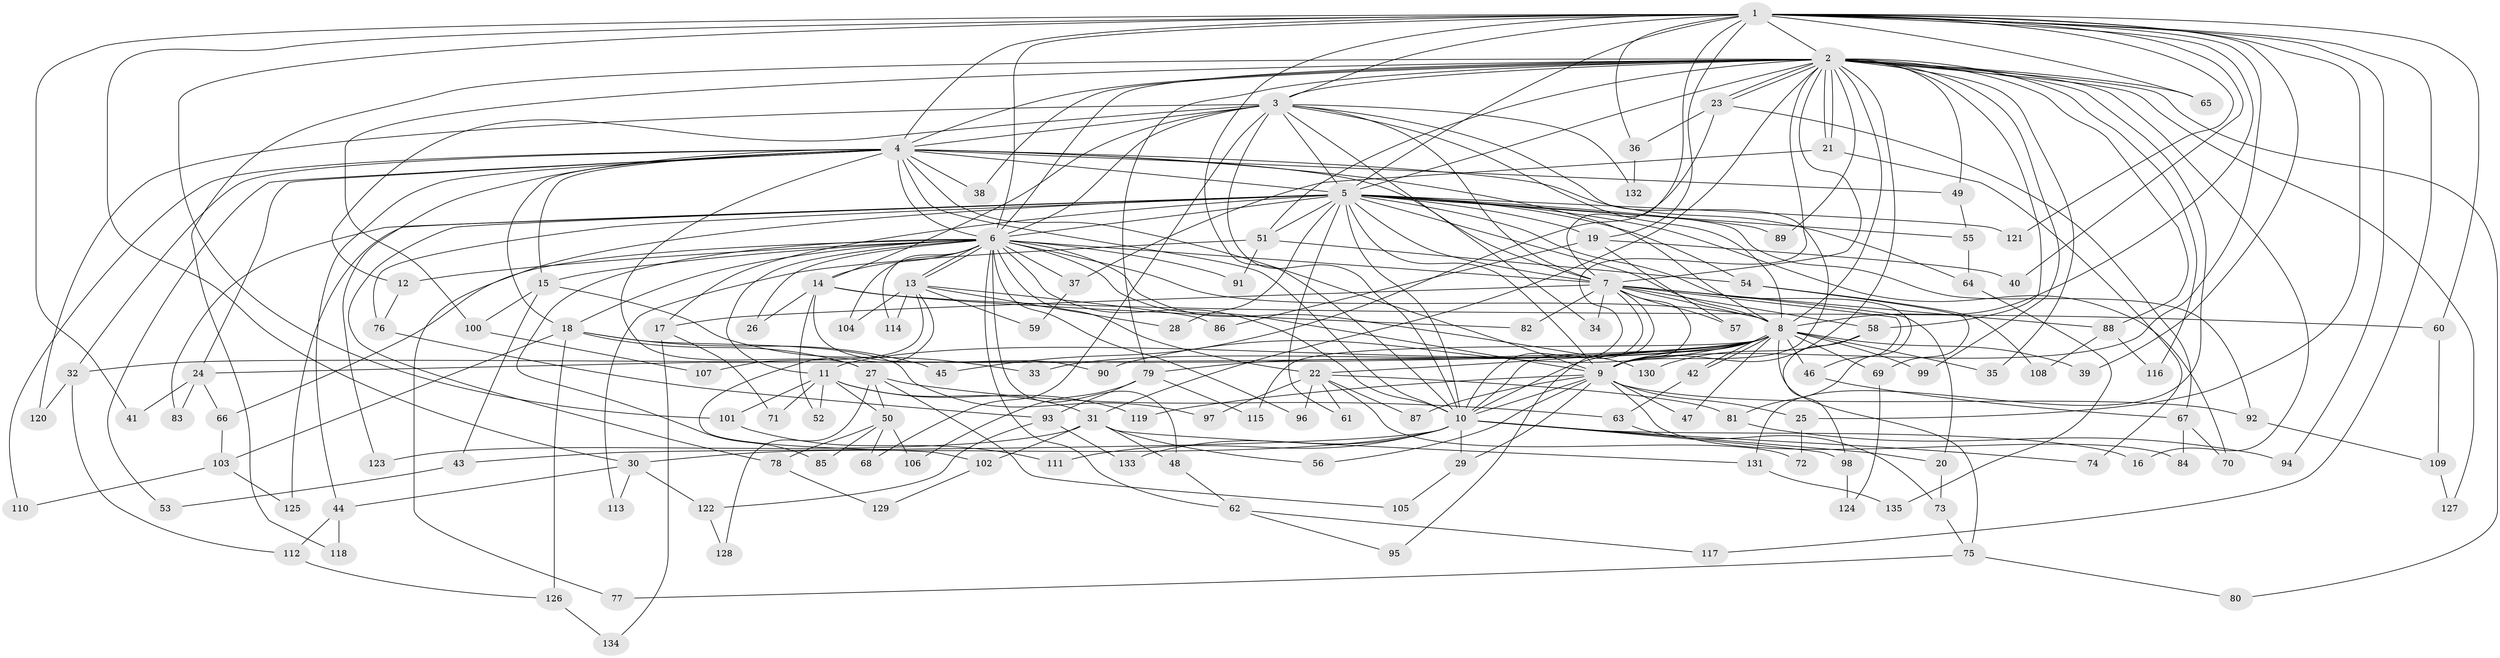 // Generated by graph-tools (version 1.1) at 2025/49/03/09/25 03:49:42]
// undirected, 135 vertices, 295 edges
graph export_dot {
graph [start="1"]
  node [color=gray90,style=filled];
  1;
  2;
  3;
  4;
  5;
  6;
  7;
  8;
  9;
  10;
  11;
  12;
  13;
  14;
  15;
  16;
  17;
  18;
  19;
  20;
  21;
  22;
  23;
  24;
  25;
  26;
  27;
  28;
  29;
  30;
  31;
  32;
  33;
  34;
  35;
  36;
  37;
  38;
  39;
  40;
  41;
  42;
  43;
  44;
  45;
  46;
  47;
  48;
  49;
  50;
  51;
  52;
  53;
  54;
  55;
  56;
  57;
  58;
  59;
  60;
  61;
  62;
  63;
  64;
  65;
  66;
  67;
  68;
  69;
  70;
  71;
  72;
  73;
  74;
  75;
  76;
  77;
  78;
  79;
  80;
  81;
  82;
  83;
  84;
  85;
  86;
  87;
  88;
  89;
  90;
  91;
  92;
  93;
  94;
  95;
  96;
  97;
  98;
  99;
  100;
  101;
  102;
  103;
  104;
  105;
  106;
  107;
  108;
  109;
  110;
  111;
  112;
  113;
  114;
  115;
  116;
  117;
  118;
  119;
  120;
  121;
  122;
  123;
  124;
  125;
  126;
  127;
  128;
  129;
  130;
  131;
  132;
  133;
  134;
  135;
  1 -- 2;
  1 -- 3;
  1 -- 4;
  1 -- 5;
  1 -- 6;
  1 -- 7;
  1 -- 8;
  1 -- 9;
  1 -- 10;
  1 -- 19;
  1 -- 25;
  1 -- 30;
  1 -- 36;
  1 -- 39;
  1 -- 40;
  1 -- 41;
  1 -- 60;
  1 -- 65;
  1 -- 94;
  1 -- 101;
  1 -- 117;
  1 -- 121;
  2 -- 3;
  2 -- 4;
  2 -- 5;
  2 -- 6;
  2 -- 7;
  2 -- 8;
  2 -- 9;
  2 -- 10;
  2 -- 16;
  2 -- 21;
  2 -- 21;
  2 -- 23;
  2 -- 23;
  2 -- 31;
  2 -- 35;
  2 -- 38;
  2 -- 49;
  2 -- 51;
  2 -- 58;
  2 -- 65;
  2 -- 79;
  2 -- 80;
  2 -- 88;
  2 -- 89;
  2 -- 99;
  2 -- 100;
  2 -- 116;
  2 -- 118;
  2 -- 127;
  2 -- 131;
  3 -- 4;
  3 -- 5;
  3 -- 6;
  3 -- 7;
  3 -- 8;
  3 -- 9;
  3 -- 10;
  3 -- 12;
  3 -- 14;
  3 -- 34;
  3 -- 68;
  3 -- 120;
  3 -- 132;
  4 -- 5;
  4 -- 6;
  4 -- 7;
  4 -- 8;
  4 -- 9;
  4 -- 10;
  4 -- 15;
  4 -- 18;
  4 -- 24;
  4 -- 27;
  4 -- 32;
  4 -- 38;
  4 -- 44;
  4 -- 49;
  4 -- 53;
  4 -- 64;
  4 -- 110;
  4 -- 123;
  5 -- 6;
  5 -- 7;
  5 -- 8;
  5 -- 9;
  5 -- 10;
  5 -- 17;
  5 -- 19;
  5 -- 28;
  5 -- 51;
  5 -- 54;
  5 -- 55;
  5 -- 61;
  5 -- 70;
  5 -- 76;
  5 -- 77;
  5 -- 78;
  5 -- 81;
  5 -- 83;
  5 -- 89;
  5 -- 92;
  5 -- 121;
  5 -- 125;
  6 -- 7;
  6 -- 8;
  6 -- 9;
  6 -- 10;
  6 -- 11;
  6 -- 12;
  6 -- 13;
  6 -- 13;
  6 -- 14;
  6 -- 15;
  6 -- 18;
  6 -- 22;
  6 -- 26;
  6 -- 37;
  6 -- 48;
  6 -- 62;
  6 -- 66;
  6 -- 85;
  6 -- 91;
  6 -- 96;
  6 -- 104;
  6 -- 114;
  6 -- 130;
  7 -- 8;
  7 -- 9;
  7 -- 10;
  7 -- 17;
  7 -- 20;
  7 -- 34;
  7 -- 46;
  7 -- 57;
  7 -- 58;
  7 -- 82;
  7 -- 88;
  7 -- 95;
  8 -- 9;
  8 -- 10;
  8 -- 11;
  8 -- 22;
  8 -- 24;
  8 -- 32;
  8 -- 33;
  8 -- 35;
  8 -- 39;
  8 -- 42;
  8 -- 42;
  8 -- 46;
  8 -- 47;
  8 -- 69;
  8 -- 75;
  8 -- 79;
  8 -- 90;
  8 -- 99;
  8 -- 115;
  9 -- 10;
  9 -- 25;
  9 -- 29;
  9 -- 47;
  9 -- 56;
  9 -- 84;
  9 -- 87;
  9 -- 92;
  9 -- 119;
  10 -- 16;
  10 -- 20;
  10 -- 29;
  10 -- 30;
  10 -- 43;
  10 -- 74;
  10 -- 98;
  10 -- 111;
  10 -- 133;
  11 -- 31;
  11 -- 50;
  11 -- 52;
  11 -- 71;
  11 -- 101;
  11 -- 119;
  12 -- 76;
  13 -- 28;
  13 -- 59;
  13 -- 86;
  13 -- 102;
  13 -- 104;
  13 -- 107;
  13 -- 114;
  14 -- 26;
  14 -- 52;
  14 -- 60;
  14 -- 82;
  14 -- 90;
  15 -- 33;
  15 -- 43;
  15 -- 100;
  17 -- 71;
  17 -- 134;
  18 -- 27;
  18 -- 45;
  18 -- 97;
  18 -- 103;
  18 -- 126;
  19 -- 40;
  19 -- 57;
  19 -- 86;
  20 -- 73;
  21 -- 37;
  21 -- 74;
  22 -- 61;
  22 -- 72;
  22 -- 81;
  22 -- 87;
  22 -- 96;
  22 -- 97;
  23 -- 36;
  23 -- 45;
  23 -- 67;
  24 -- 41;
  24 -- 66;
  24 -- 83;
  25 -- 72;
  27 -- 50;
  27 -- 63;
  27 -- 105;
  27 -- 128;
  29 -- 105;
  30 -- 44;
  30 -- 113;
  30 -- 122;
  31 -- 48;
  31 -- 56;
  31 -- 102;
  31 -- 123;
  31 -- 131;
  32 -- 112;
  32 -- 120;
  36 -- 132;
  37 -- 59;
  42 -- 63;
  43 -- 53;
  44 -- 112;
  44 -- 118;
  46 -- 67;
  48 -- 62;
  49 -- 55;
  50 -- 68;
  50 -- 78;
  50 -- 85;
  50 -- 106;
  51 -- 54;
  51 -- 91;
  51 -- 113;
  54 -- 69;
  54 -- 108;
  55 -- 64;
  58 -- 98;
  58 -- 130;
  60 -- 109;
  62 -- 95;
  62 -- 117;
  63 -- 73;
  64 -- 135;
  66 -- 103;
  67 -- 70;
  67 -- 84;
  69 -- 124;
  73 -- 75;
  75 -- 77;
  75 -- 80;
  76 -- 93;
  78 -- 129;
  79 -- 93;
  79 -- 106;
  79 -- 115;
  81 -- 94;
  88 -- 108;
  88 -- 116;
  92 -- 109;
  93 -- 122;
  93 -- 133;
  98 -- 124;
  100 -- 107;
  101 -- 111;
  102 -- 129;
  103 -- 110;
  103 -- 125;
  109 -- 127;
  112 -- 126;
  122 -- 128;
  126 -- 134;
  131 -- 135;
}

